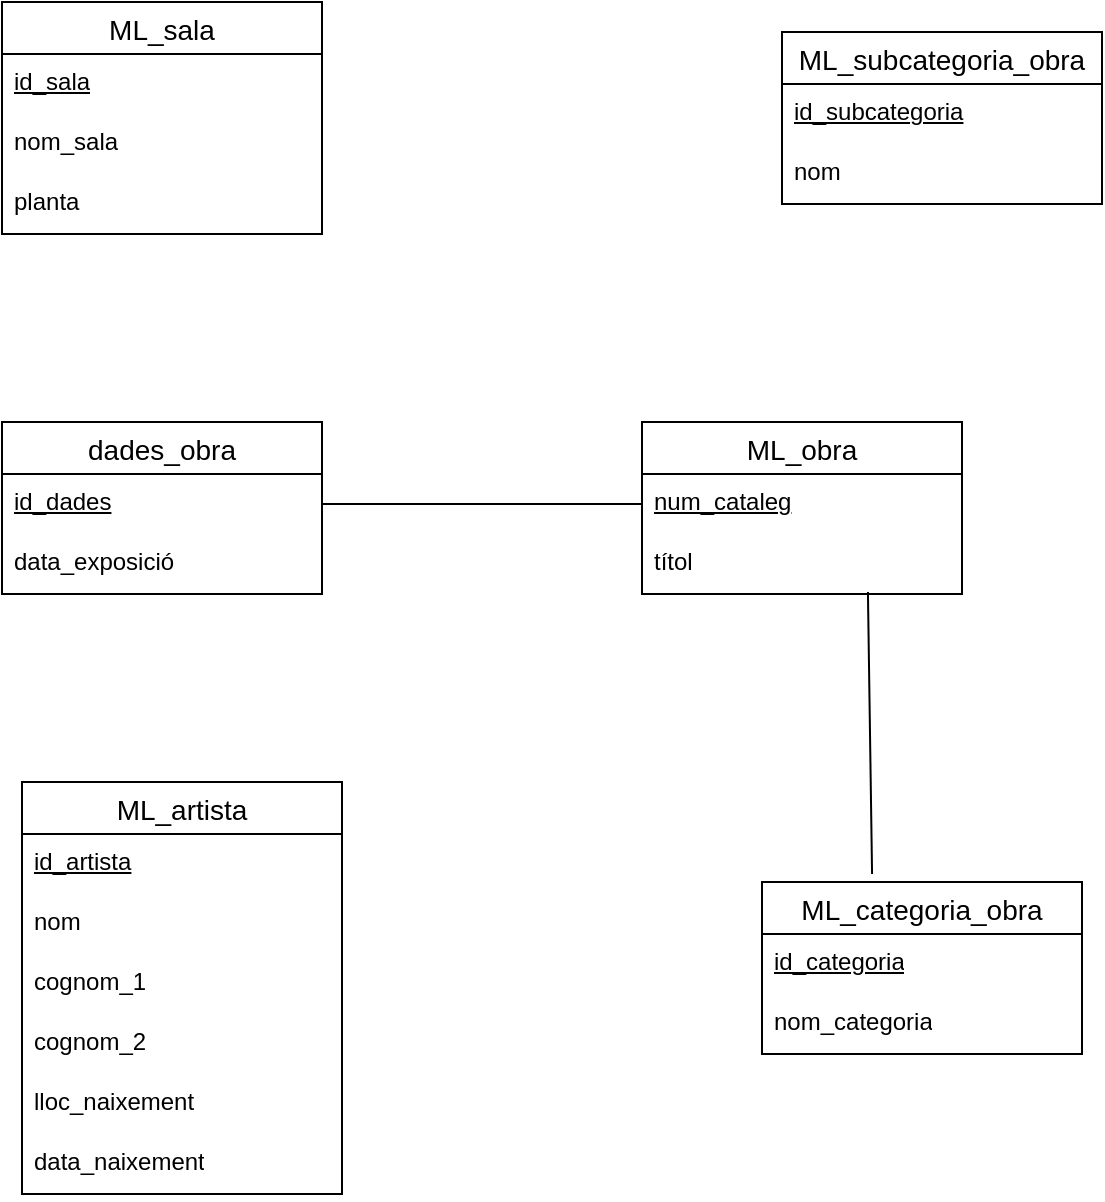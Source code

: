 <mxfile version="24.8.3">
  <diagram name="Pàgina-1" id="2MYZSKgYS-YBOU3WttR9">
    <mxGraphModel dx="1368" dy="788" grid="1" gridSize="10" guides="1" tooltips="1" connect="1" arrows="1" fold="1" page="1" pageScale="1" pageWidth="827" pageHeight="1169" math="0" shadow="0">
      <root>
        <mxCell id="0" />
        <mxCell id="1" parent="0" />
        <mxCell id="SH2_BlAndXMaVn3l2H9Y-1" value="ML_sala" style="swimlane;fontStyle=0;childLayout=stackLayout;horizontal=1;startSize=26;horizontalStack=0;resizeParent=1;resizeParentMax=0;resizeLast=0;collapsible=1;marginBottom=0;align=center;fontSize=14;" vertex="1" parent="1">
          <mxGeometry x="190" y="170" width="160" height="116" as="geometry" />
        </mxCell>
        <mxCell id="SH2_BlAndXMaVn3l2H9Y-2" value="&lt;u&gt;id_sala&lt;/u&gt;" style="text;strokeColor=none;fillColor=none;spacingLeft=4;spacingRight=4;overflow=hidden;rotatable=0;points=[[0,0.5],[1,0.5]];portConstraint=eastwest;fontSize=12;whiteSpace=wrap;html=1;" vertex="1" parent="SH2_BlAndXMaVn3l2H9Y-1">
          <mxGeometry y="26" width="160" height="30" as="geometry" />
        </mxCell>
        <mxCell id="SH2_BlAndXMaVn3l2H9Y-3" value="nom_sala" style="text;strokeColor=none;fillColor=none;spacingLeft=4;spacingRight=4;overflow=hidden;rotatable=0;points=[[0,0.5],[1,0.5]];portConstraint=eastwest;fontSize=12;whiteSpace=wrap;html=1;" vertex="1" parent="SH2_BlAndXMaVn3l2H9Y-1">
          <mxGeometry y="56" width="160" height="30" as="geometry" />
        </mxCell>
        <mxCell id="SH2_BlAndXMaVn3l2H9Y-4" value="planta" style="text;strokeColor=none;fillColor=none;spacingLeft=4;spacingRight=4;overflow=hidden;rotatable=0;points=[[0,0.5],[1,0.5]];portConstraint=eastwest;fontSize=12;whiteSpace=wrap;html=1;" vertex="1" parent="SH2_BlAndXMaVn3l2H9Y-1">
          <mxGeometry y="86" width="160" height="30" as="geometry" />
        </mxCell>
        <mxCell id="SH2_BlAndXMaVn3l2H9Y-9" value="ML_obra" style="swimlane;fontStyle=0;childLayout=stackLayout;horizontal=1;startSize=26;horizontalStack=0;resizeParent=1;resizeParentMax=0;resizeLast=0;collapsible=1;marginBottom=0;align=center;fontSize=14;" vertex="1" parent="1">
          <mxGeometry x="510" y="380" width="160" height="86" as="geometry" />
        </mxCell>
        <mxCell id="SH2_BlAndXMaVn3l2H9Y-10" value="&lt;u&gt;num_cataleg&lt;/u&gt;" style="text;strokeColor=none;fillColor=none;spacingLeft=4;spacingRight=4;overflow=hidden;rotatable=0;points=[[0,0.5],[1,0.5]];portConstraint=eastwest;fontSize=12;whiteSpace=wrap;html=1;" vertex="1" parent="SH2_BlAndXMaVn3l2H9Y-9">
          <mxGeometry y="26" width="160" height="30" as="geometry" />
        </mxCell>
        <mxCell id="SH2_BlAndXMaVn3l2H9Y-11" value="títol" style="text;strokeColor=none;fillColor=none;spacingLeft=4;spacingRight=4;overflow=hidden;rotatable=0;points=[[0,0.5],[1,0.5]];portConstraint=eastwest;fontSize=12;whiteSpace=wrap;html=1;" vertex="1" parent="SH2_BlAndXMaVn3l2H9Y-9">
          <mxGeometry y="56" width="160" height="30" as="geometry" />
        </mxCell>
        <mxCell id="SH2_BlAndXMaVn3l2H9Y-13" value="ML_categoria_obra" style="swimlane;fontStyle=0;childLayout=stackLayout;horizontal=1;startSize=26;horizontalStack=0;resizeParent=1;resizeParentMax=0;resizeLast=0;collapsible=1;marginBottom=0;align=center;fontSize=14;" vertex="1" parent="1">
          <mxGeometry x="570" y="610" width="160" height="86" as="geometry" />
        </mxCell>
        <mxCell id="SH2_BlAndXMaVn3l2H9Y-14" value="&lt;u&gt;id_categoria&lt;/u&gt;" style="text;strokeColor=none;fillColor=none;spacingLeft=4;spacingRight=4;overflow=hidden;rotatable=0;points=[[0,0.5],[1,0.5]];portConstraint=eastwest;fontSize=12;whiteSpace=wrap;html=1;" vertex="1" parent="SH2_BlAndXMaVn3l2H9Y-13">
          <mxGeometry y="26" width="160" height="30" as="geometry" />
        </mxCell>
        <mxCell id="SH2_BlAndXMaVn3l2H9Y-15" value="nom_categoria" style="text;strokeColor=none;fillColor=none;spacingLeft=4;spacingRight=4;overflow=hidden;rotatable=0;points=[[0,0.5],[1,0.5]];portConstraint=eastwest;fontSize=12;whiteSpace=wrap;html=1;" vertex="1" parent="SH2_BlAndXMaVn3l2H9Y-13">
          <mxGeometry y="56" width="160" height="30" as="geometry" />
        </mxCell>
        <mxCell id="SH2_BlAndXMaVn3l2H9Y-17" value="ML_artista" style="swimlane;fontStyle=0;childLayout=stackLayout;horizontal=1;startSize=26;horizontalStack=0;resizeParent=1;resizeParentMax=0;resizeLast=0;collapsible=1;marginBottom=0;align=center;fontSize=14;" vertex="1" parent="1">
          <mxGeometry x="200" y="560" width="160" height="206" as="geometry" />
        </mxCell>
        <mxCell id="SH2_BlAndXMaVn3l2H9Y-18" value="&lt;u&gt;id_artista&lt;/u&gt;" style="text;strokeColor=none;fillColor=none;spacingLeft=4;spacingRight=4;overflow=hidden;rotatable=0;points=[[0,0.5],[1,0.5]];portConstraint=eastwest;fontSize=12;whiteSpace=wrap;html=1;" vertex="1" parent="SH2_BlAndXMaVn3l2H9Y-17">
          <mxGeometry y="26" width="160" height="30" as="geometry" />
        </mxCell>
        <mxCell id="SH2_BlAndXMaVn3l2H9Y-19" value="nom" style="text;strokeColor=none;fillColor=none;spacingLeft=4;spacingRight=4;overflow=hidden;rotatable=0;points=[[0,0.5],[1,0.5]];portConstraint=eastwest;fontSize=12;whiteSpace=wrap;html=1;" vertex="1" parent="SH2_BlAndXMaVn3l2H9Y-17">
          <mxGeometry y="56" width="160" height="30" as="geometry" />
        </mxCell>
        <mxCell id="SH2_BlAndXMaVn3l2H9Y-20" value="cognom_1" style="text;strokeColor=none;fillColor=none;spacingLeft=4;spacingRight=4;overflow=hidden;rotatable=0;points=[[0,0.5],[1,0.5]];portConstraint=eastwest;fontSize=12;whiteSpace=wrap;html=1;" vertex="1" parent="SH2_BlAndXMaVn3l2H9Y-17">
          <mxGeometry y="86" width="160" height="30" as="geometry" />
        </mxCell>
        <mxCell id="SH2_BlAndXMaVn3l2H9Y-24" value="cognom_2" style="text;strokeColor=none;fillColor=none;spacingLeft=4;spacingRight=4;overflow=hidden;rotatable=0;points=[[0,0.5],[1,0.5]];portConstraint=eastwest;fontSize=12;whiteSpace=wrap;html=1;" vertex="1" parent="SH2_BlAndXMaVn3l2H9Y-17">
          <mxGeometry y="116" width="160" height="30" as="geometry" />
        </mxCell>
        <mxCell id="SH2_BlAndXMaVn3l2H9Y-23" value="lloc_naixement" style="text;strokeColor=none;fillColor=none;spacingLeft=4;spacingRight=4;overflow=hidden;rotatable=0;points=[[0,0.5],[1,0.5]];portConstraint=eastwest;fontSize=12;whiteSpace=wrap;html=1;" vertex="1" parent="SH2_BlAndXMaVn3l2H9Y-17">
          <mxGeometry y="146" width="160" height="30" as="geometry" />
        </mxCell>
        <mxCell id="SH2_BlAndXMaVn3l2H9Y-22" value="data_naixement" style="text;strokeColor=none;fillColor=none;spacingLeft=4;spacingRight=4;overflow=hidden;rotatable=0;points=[[0,0.5],[1,0.5]];portConstraint=eastwest;fontSize=12;whiteSpace=wrap;html=1;" vertex="1" parent="SH2_BlAndXMaVn3l2H9Y-17">
          <mxGeometry y="176" width="160" height="30" as="geometry" />
        </mxCell>
        <mxCell id="SH2_BlAndXMaVn3l2H9Y-25" value="ML_subcategoria_obra" style="swimlane;fontStyle=0;childLayout=stackLayout;horizontal=1;startSize=26;horizontalStack=0;resizeParent=1;resizeParentMax=0;resizeLast=0;collapsible=1;marginBottom=0;align=center;fontSize=14;" vertex="1" parent="1">
          <mxGeometry x="580" y="185" width="160" height="86" as="geometry" />
        </mxCell>
        <mxCell id="SH2_BlAndXMaVn3l2H9Y-26" value="&lt;u&gt;id_subcategoria&lt;/u&gt;" style="text;strokeColor=none;fillColor=none;spacingLeft=4;spacingRight=4;overflow=hidden;rotatable=0;points=[[0,0.5],[1,0.5]];portConstraint=eastwest;fontSize=12;whiteSpace=wrap;html=1;" vertex="1" parent="SH2_BlAndXMaVn3l2H9Y-25">
          <mxGeometry y="26" width="160" height="30" as="geometry" />
        </mxCell>
        <mxCell id="SH2_BlAndXMaVn3l2H9Y-27" value="nom" style="text;strokeColor=none;fillColor=none;spacingLeft=4;spacingRight=4;overflow=hidden;rotatable=0;points=[[0,0.5],[1,0.5]];portConstraint=eastwest;fontSize=12;whiteSpace=wrap;html=1;" vertex="1" parent="SH2_BlAndXMaVn3l2H9Y-25">
          <mxGeometry y="56" width="160" height="30" as="geometry" />
        </mxCell>
        <mxCell id="SH2_BlAndXMaVn3l2H9Y-34" value="dades_obra" style="swimlane;fontStyle=0;childLayout=stackLayout;horizontal=1;startSize=26;horizontalStack=0;resizeParent=1;resizeParentMax=0;resizeLast=0;collapsible=1;marginBottom=0;align=center;fontSize=14;" vertex="1" parent="1">
          <mxGeometry x="190" y="380" width="160" height="86" as="geometry" />
        </mxCell>
        <mxCell id="SH2_BlAndXMaVn3l2H9Y-35" value="&lt;u&gt;id_dades&lt;/u&gt;" style="text;strokeColor=none;fillColor=none;spacingLeft=4;spacingRight=4;overflow=hidden;rotatable=0;points=[[0,0.5],[1,0.5]];portConstraint=eastwest;fontSize=12;whiteSpace=wrap;html=1;" vertex="1" parent="SH2_BlAndXMaVn3l2H9Y-34">
          <mxGeometry y="26" width="160" height="30" as="geometry" />
        </mxCell>
        <mxCell id="SH2_BlAndXMaVn3l2H9Y-37" value="data_exposició" style="text;strokeColor=none;fillColor=none;spacingLeft=4;spacingRight=4;overflow=hidden;rotatable=0;points=[[0,0.5],[1,0.5]];portConstraint=eastwest;fontSize=12;whiteSpace=wrap;html=1;" vertex="1" parent="SH2_BlAndXMaVn3l2H9Y-34">
          <mxGeometry y="56" width="160" height="30" as="geometry" />
        </mxCell>
        <mxCell id="SH2_BlAndXMaVn3l2H9Y-38" value="" style="endArrow=none;html=1;rounded=0;exitX=1;exitY=0.5;exitDx=0;exitDy=0;entryX=0;entryY=0.5;entryDx=0;entryDy=0;" edge="1" parent="1" source="SH2_BlAndXMaVn3l2H9Y-35" target="SH2_BlAndXMaVn3l2H9Y-10">
          <mxGeometry relative="1" as="geometry">
            <mxPoint x="330" y="450" as="sourcePoint" />
            <mxPoint x="490" y="450" as="targetPoint" />
          </mxGeometry>
        </mxCell>
        <mxCell id="SH2_BlAndXMaVn3l2H9Y-39" value="" style="endArrow=none;html=1;rounded=0;exitX=0.706;exitY=0.967;exitDx=0;exitDy=0;exitPerimeter=0;entryX=0.344;entryY=-0.047;entryDx=0;entryDy=0;entryPerimeter=0;" edge="1" parent="1" source="SH2_BlAndXMaVn3l2H9Y-11" target="SH2_BlAndXMaVn3l2H9Y-13">
          <mxGeometry relative="1" as="geometry">
            <mxPoint x="330" y="450" as="sourcePoint" />
            <mxPoint x="490" y="450" as="targetPoint" />
          </mxGeometry>
        </mxCell>
      </root>
    </mxGraphModel>
  </diagram>
</mxfile>
